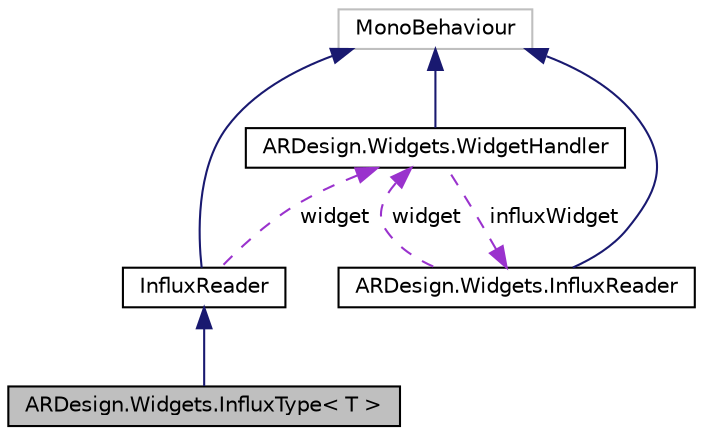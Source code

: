 digraph "ARDesign.Widgets.InfluxType&lt; T &gt;"
{
 // LATEX_PDF_SIZE
  edge [fontname="Helvetica",fontsize="10",labelfontname="Helvetica",labelfontsize="10"];
  node [fontname="Helvetica",fontsize="10",shape=record];
  Node3 [label="ARDesign.Widgets.InfluxType\< T \>",height=0.2,width=0.4,color="black", fillcolor="grey75", style="filled", fontcolor="black",tooltip="This ensures type agnostic functions can be run on InfluxReaders - All widgets should inherit from TH..."];
  Node4 -> Node3 [dir="back",color="midnightblue",fontsize="10",style="solid",fontname="Helvetica"];
  Node4 [label="InfluxReader",height=0.2,width=0.4,color="black", fillcolor="white", style="filled",URL="$class_a_r_design_1_1_widgets_1_1_influx_reader.html",tooltip="Abstract class for querying Influx data to widgets. Includes implemented methods for building useful ..."];
  Node5 -> Node4 [dir="back",color="midnightblue",fontsize="10",style="solid",fontname="Helvetica"];
  Node5 [label="MonoBehaviour",height=0.2,width=0.4,color="grey75", fillcolor="white", style="filled",tooltip=" "];
  Node6 -> Node4 [dir="back",color="darkorchid3",fontsize="10",style="dashed",label=" widget" ,fontname="Helvetica"];
  Node6 [label="ARDesign.Widgets.WidgetHandler",height=0.2,width=0.4,color="black", fillcolor="white", style="filled",URL="$class_a_r_design_1_1_widgets_1_1_widget_handler.html",tooltip="Refers to general data-agnostic widget functionality"];
  Node5 -> Node6 [dir="back",color="midnightblue",fontsize="10",style="solid",fontname="Helvetica"];
  Node7 -> Node6 [dir="back",color="darkorchid3",fontsize="10",style="dashed",label=" influxWidget" ,fontname="Helvetica"];
  Node7 [label="ARDesign.Widgets.InfluxReader",height=0.2,width=0.4,color="black", fillcolor="white", style="filled",URL="$class_a_r_design_1_1_widgets_1_1_influx_reader.html",tooltip="Abstract class for querying Influx data to widgets. Includes implemented methods for building useful ..."];
  Node5 -> Node7 [dir="back",color="midnightblue",fontsize="10",style="solid",fontname="Helvetica"];
  Node6 -> Node7 [dir="back",color="darkorchid3",fontsize="10",style="dashed",label=" widget" ,fontname="Helvetica"];
}
